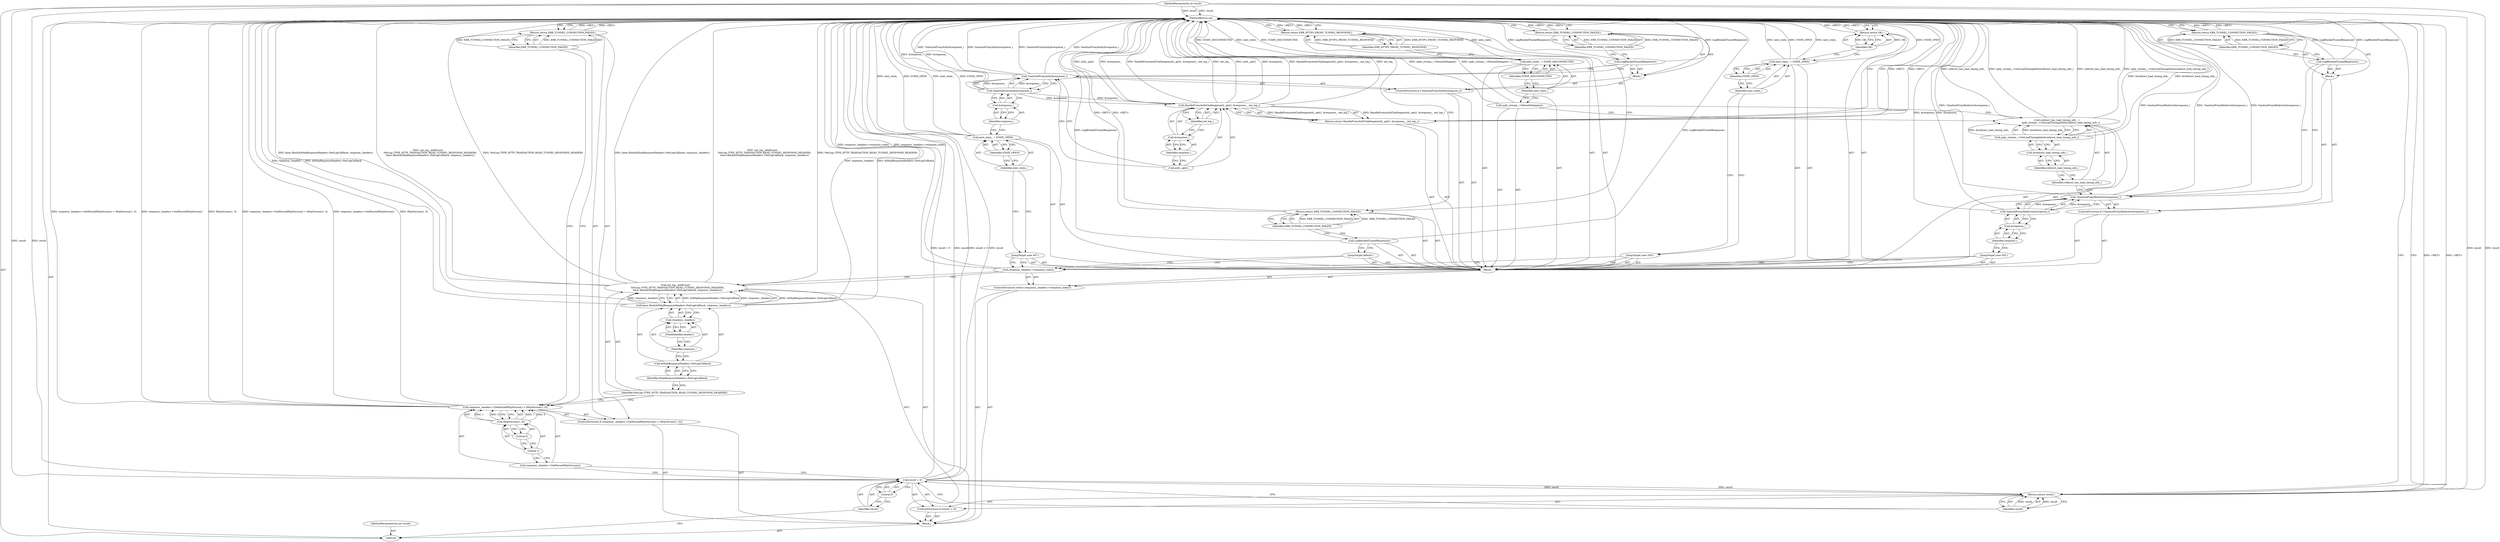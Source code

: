 digraph "0_Chrome_7933c117fd16b192e70609c331641e9112af5e42_1" {
"1000182" [label="(MethodReturn,int)"];
"1000105" [label="(MethodParameterIn,int result)"];
"1000258" [label="(MethodParameterOut,int result)"];
"1000106" [label="(Block,)"];
"1000122" [label="(Identifier,NetLog::TYPE_HTTP_TRANSACTION_READ_TUNNEL_RESPONSE_HEADERS)"];
"1000124" [label="(Call,&HttpResponseHeaders::NetLogCallback)"];
"1000125" [label="(Identifier,HttpResponseHeaders::NetLogCallback)"];
"1000126" [label="(Call,response_.headers)"];
"1000127" [label="(Identifier,response_)"];
"1000123" [label="(Call,base::Bind(&HttpResponseHeaders::NetLogCallback, response_.headers))"];
"1000128" [label="(FieldIdentifier,headers)"];
"1000130" [label="(Call,response_.headers->response_code())"];
"1000129" [label="(ControlStructure,switch (response_.headers->response_code()))"];
"1000131" [label="(Block,)"];
"1000132" [label="(JumpTarget,case 200:)"];
"1000135" [label="(Identifier,STATE_OPEN)"];
"1000133" [label="(Call,next_state_ = STATE_OPEN)"];
"1000134" [label="(Identifier,next_state_)"];
"1000137" [label="(Identifier,OK)"];
"1000136" [label="(Return,return OK;)"];
"1000138" [label="(JumpTarget,case 302:)"];
"1000140" [label="(Call,!SanitizeProxyRedirect(&response_))"];
"1000141" [label="(Call,SanitizeProxyRedirect(&response_))"];
"1000142" [label="(Call,&response_)"];
"1000143" [label="(Identifier,response_)"];
"1000144" [label="(Block,)"];
"1000139" [label="(ControlStructure,if (!SanitizeProxyRedirect(&response_)))"];
"1000145" [label="(Call,LogBlockedTunnelResponse())"];
"1000147" [label="(Identifier,ERR_TUNNEL_CONNECTION_FAILED)"];
"1000146" [label="(Return,return ERR_TUNNEL_CONNECTION_FAILED;)"];
"1000148" [label="(Call,redirect_has_load_timing_info_ =\n          spdy_stream_->GetLoadTimingInfo(&redirect_load_timing_info_))"];
"1000149" [label="(Identifier,redirect_has_load_timing_info_)"];
"1000150" [label="(Call,spdy_stream_->GetLoadTimingInfo(&redirect_load_timing_info_))"];
"1000151" [label="(Call,&redirect_load_timing_info_)"];
"1000152" [label="(Identifier,redirect_load_timing_info_)"];
"1000153" [label="(Call,spdy_stream_->DetachDelegate())"];
"1000156" [label="(Identifier,STATE_DISCONNECTED)"];
"1000154" [label="(Call,next_state_ = STATE_DISCONNECTED)"];
"1000155" [label="(Identifier,next_state_)"];
"1000158" [label="(Identifier,ERR_HTTPS_PROXY_TUNNEL_RESPONSE)"];
"1000157" [label="(Return,return ERR_HTTPS_PROXY_TUNNEL_RESPONSE;)"];
"1000110" [label="(Literal,0)"];
"1000107" [label="(ControlStructure,if (result < 0))"];
"1000108" [label="(Call,result < 0)"];
"1000109" [label="(Identifier,result)"];
"1000159" [label="(JumpTarget,case 407:)"];
"1000162" [label="(Identifier,STATE_OPEN)"];
"1000160" [label="(Call,next_state_ = STATE_OPEN)"];
"1000161" [label="(Identifier,next_state_)"];
"1000164" [label="(Call,!SanitizeProxyAuth(&response_))"];
"1000165" [label="(Call,SanitizeProxyAuth(&response_))"];
"1000166" [label="(Call,&response_)"];
"1000167" [label="(Identifier,response_)"];
"1000168" [label="(Block,)"];
"1000163" [label="(ControlStructure,if (!SanitizeProxyAuth(&response_)))"];
"1000169" [label="(Call,LogBlockedTunnelResponse())"];
"1000171" [label="(Identifier,ERR_TUNNEL_CONNECTION_FAILED)"];
"1000170" [label="(Return,return ERR_TUNNEL_CONNECTION_FAILED;)"];
"1000173" [label="(Call,HandleProxyAuthChallenge(auth_.get(), &response_, net_log_))"];
"1000174" [label="(Call,auth_.get())"];
"1000175" [label="(Call,&response_)"];
"1000176" [label="(Identifier,response_)"];
"1000177" [label="(Identifier,net_log_)"];
"1000172" [label="(Return,return HandleProxyAuthChallenge(auth_.get(), &response_, net_log_);)"];
"1000178" [label="(JumpTarget,default:)"];
"1000112" [label="(Identifier,result)"];
"1000111" [label="(Return,return result;)"];
"1000179" [label="(Call,LogBlockedTunnelResponse())"];
"1000181" [label="(Identifier,ERR_TUNNEL_CONNECTION_FAILED)"];
"1000180" [label="(Return,return ERR_TUNNEL_CONNECTION_FAILED;)"];
"1000113" [label="(ControlStructure,if (response_.headers->GetParsedHttpVersion() < HttpVersion(1, 0)))"];
"1000116" [label="(Call,HttpVersion(1, 0))"];
"1000114" [label="(Call,response_.headers->GetParsedHttpVersion() < HttpVersion(1, 0))"];
"1000115" [label="(Call,response_.headers->GetParsedHttpVersion())"];
"1000117" [label="(Literal,1)"];
"1000118" [label="(Literal,0)"];
"1000120" [label="(Identifier,ERR_TUNNEL_CONNECTION_FAILED)"];
"1000119" [label="(Return,return ERR_TUNNEL_CONNECTION_FAILED;)"];
"1000121" [label="(Call,net_log_.AddEvent(\n      NetLog::TYPE_HTTP_TRANSACTION_READ_TUNNEL_RESPONSE_HEADERS,\n      base::Bind(&HttpResponseHeaders::NetLogCallback, response_.headers)))"];
"1000182" -> "1000104"  [label="AST: "];
"1000182" -> "1000111"  [label="CFG: "];
"1000182" -> "1000119"  [label="CFG: "];
"1000182" -> "1000136"  [label="CFG: "];
"1000182" -> "1000146"  [label="CFG: "];
"1000182" -> "1000157"  [label="CFG: "];
"1000182" -> "1000170"  [label="CFG: "];
"1000182" -> "1000172"  [label="CFG: "];
"1000182" -> "1000180"  [label="CFG: "];
"1000136" -> "1000182"  [label="DDG: <RET>"];
"1000170" -> "1000182"  [label="DDG: <RET>"];
"1000111" -> "1000182"  [label="DDG: <RET>"];
"1000119" -> "1000182"  [label="DDG: <RET>"];
"1000146" -> "1000182"  [label="DDG: <RET>"];
"1000172" -> "1000182"  [label="DDG: <RET>"];
"1000141" -> "1000182"  [label="DDG: &response_"];
"1000108" -> "1000182"  [label="DDG: result < 0"];
"1000108" -> "1000182"  [label="DDG: result"];
"1000150" -> "1000182"  [label="DDG: &redirect_load_timing_info_"];
"1000169" -> "1000182"  [label="DDG: LogBlockedTunnelResponse()"];
"1000179" -> "1000182"  [label="DDG: LogBlockedTunnelResponse()"];
"1000105" -> "1000182"  [label="DDG: result"];
"1000153" -> "1000182"  [label="DDG: spdy_stream_->DetachDelegate()"];
"1000154" -> "1000182"  [label="DDG: STATE_DISCONNECTED"];
"1000154" -> "1000182"  [label="DDG: next_state_"];
"1000160" -> "1000182"  [label="DDG: STATE_OPEN"];
"1000160" -> "1000182"  [label="DDG: next_state_"];
"1000130" -> "1000182"  [label="DDG: response_.headers->response_code()"];
"1000164" -> "1000182"  [label="DDG: !SanitizeProxyAuth(&response_)"];
"1000164" -> "1000182"  [label="DDG: SanitizeProxyAuth(&response_)"];
"1000123" -> "1000182"  [label="DDG: response_.headers"];
"1000123" -> "1000182"  [label="DDG: &HttpResponseHeaders::NetLogCallback"];
"1000114" -> "1000182"  [label="DDG: response_.headers->GetParsedHttpVersion() < HttpVersion(1, 0)"];
"1000114" -> "1000182"  [label="DDG: response_.headers->GetParsedHttpVersion()"];
"1000114" -> "1000182"  [label="DDG: HttpVersion(1, 0)"];
"1000121" -> "1000182"  [label="DDG: base::Bind(&HttpResponseHeaders::NetLogCallback, response_.headers)"];
"1000121" -> "1000182"  [label="DDG: net_log_.AddEvent(\n      NetLog::TYPE_HTTP_TRANSACTION_READ_TUNNEL_RESPONSE_HEADERS,\n      base::Bind(&HttpResponseHeaders::NetLogCallback, response_.headers))"];
"1000121" -> "1000182"  [label="DDG: NetLog::TYPE_HTTP_TRANSACTION_READ_TUNNEL_RESPONSE_HEADERS"];
"1000140" -> "1000182"  [label="DDG: SanitizeProxyRedirect(&response_)"];
"1000140" -> "1000182"  [label="DDG: !SanitizeProxyRedirect(&response_)"];
"1000165" -> "1000182"  [label="DDG: &response_"];
"1000133" -> "1000182"  [label="DDG: next_state_"];
"1000133" -> "1000182"  [label="DDG: STATE_OPEN"];
"1000148" -> "1000182"  [label="DDG: redirect_has_load_timing_info_"];
"1000148" -> "1000182"  [label="DDG: spdy_stream_->GetLoadTimingInfo(&redirect_load_timing_info_)"];
"1000173" -> "1000182"  [label="DDG: HandleProxyAuthChallenge(auth_.get(), &response_, net_log_)"];
"1000173" -> "1000182"  [label="DDG: net_log_"];
"1000173" -> "1000182"  [label="DDG: auth_.get()"];
"1000173" -> "1000182"  [label="DDG: &response_"];
"1000145" -> "1000182"  [label="DDG: LogBlockedTunnelResponse()"];
"1000157" -> "1000182"  [label="DDG: <RET>"];
"1000180" -> "1000182"  [label="DDG: <RET>"];
"1000105" -> "1000104"  [label="AST: "];
"1000105" -> "1000182"  [label="DDG: result"];
"1000105" -> "1000108"  [label="DDG: result"];
"1000105" -> "1000111"  [label="DDG: result"];
"1000258" -> "1000104"  [label="AST: "];
"1000106" -> "1000104"  [label="AST: "];
"1000107" -> "1000106"  [label="AST: "];
"1000113" -> "1000106"  [label="AST: "];
"1000121" -> "1000106"  [label="AST: "];
"1000129" -> "1000106"  [label="AST: "];
"1000122" -> "1000121"  [label="AST: "];
"1000122" -> "1000114"  [label="CFG: "];
"1000125" -> "1000122"  [label="CFG: "];
"1000124" -> "1000123"  [label="AST: "];
"1000124" -> "1000125"  [label="CFG: "];
"1000125" -> "1000124"  [label="AST: "];
"1000127" -> "1000124"  [label="CFG: "];
"1000125" -> "1000124"  [label="AST: "];
"1000125" -> "1000122"  [label="CFG: "];
"1000124" -> "1000125"  [label="CFG: "];
"1000126" -> "1000123"  [label="AST: "];
"1000126" -> "1000128"  [label="CFG: "];
"1000127" -> "1000126"  [label="AST: "];
"1000128" -> "1000126"  [label="AST: "];
"1000123" -> "1000126"  [label="CFG: "];
"1000127" -> "1000126"  [label="AST: "];
"1000127" -> "1000124"  [label="CFG: "];
"1000128" -> "1000127"  [label="CFG: "];
"1000123" -> "1000121"  [label="AST: "];
"1000123" -> "1000126"  [label="CFG: "];
"1000124" -> "1000123"  [label="AST: "];
"1000126" -> "1000123"  [label="AST: "];
"1000121" -> "1000123"  [label="CFG: "];
"1000123" -> "1000182"  [label="DDG: response_.headers"];
"1000123" -> "1000182"  [label="DDG: &HttpResponseHeaders::NetLogCallback"];
"1000123" -> "1000121"  [label="DDG: &HttpResponseHeaders::NetLogCallback"];
"1000123" -> "1000121"  [label="DDG: response_.headers"];
"1000128" -> "1000126"  [label="AST: "];
"1000128" -> "1000127"  [label="CFG: "];
"1000126" -> "1000128"  [label="CFG: "];
"1000130" -> "1000129"  [label="AST: "];
"1000130" -> "1000121"  [label="CFG: "];
"1000132" -> "1000130"  [label="CFG: "];
"1000138" -> "1000130"  [label="CFG: "];
"1000159" -> "1000130"  [label="CFG: "];
"1000178" -> "1000130"  [label="CFG: "];
"1000130" -> "1000182"  [label="DDG: response_.headers->response_code()"];
"1000129" -> "1000106"  [label="AST: "];
"1000130" -> "1000129"  [label="AST: "];
"1000131" -> "1000129"  [label="AST: "];
"1000131" -> "1000129"  [label="AST: "];
"1000132" -> "1000131"  [label="AST: "];
"1000133" -> "1000131"  [label="AST: "];
"1000136" -> "1000131"  [label="AST: "];
"1000138" -> "1000131"  [label="AST: "];
"1000139" -> "1000131"  [label="AST: "];
"1000148" -> "1000131"  [label="AST: "];
"1000153" -> "1000131"  [label="AST: "];
"1000154" -> "1000131"  [label="AST: "];
"1000157" -> "1000131"  [label="AST: "];
"1000159" -> "1000131"  [label="AST: "];
"1000160" -> "1000131"  [label="AST: "];
"1000163" -> "1000131"  [label="AST: "];
"1000172" -> "1000131"  [label="AST: "];
"1000178" -> "1000131"  [label="AST: "];
"1000179" -> "1000131"  [label="AST: "];
"1000180" -> "1000131"  [label="AST: "];
"1000132" -> "1000131"  [label="AST: "];
"1000132" -> "1000130"  [label="CFG: "];
"1000134" -> "1000132"  [label="CFG: "];
"1000135" -> "1000133"  [label="AST: "];
"1000135" -> "1000134"  [label="CFG: "];
"1000133" -> "1000135"  [label="CFG: "];
"1000133" -> "1000131"  [label="AST: "];
"1000133" -> "1000135"  [label="CFG: "];
"1000134" -> "1000133"  [label="AST: "];
"1000135" -> "1000133"  [label="AST: "];
"1000137" -> "1000133"  [label="CFG: "];
"1000133" -> "1000182"  [label="DDG: next_state_"];
"1000133" -> "1000182"  [label="DDG: STATE_OPEN"];
"1000134" -> "1000133"  [label="AST: "];
"1000134" -> "1000132"  [label="CFG: "];
"1000135" -> "1000134"  [label="CFG: "];
"1000137" -> "1000136"  [label="AST: "];
"1000137" -> "1000133"  [label="CFG: "];
"1000136" -> "1000137"  [label="CFG: "];
"1000137" -> "1000136"  [label="DDG: OK"];
"1000136" -> "1000131"  [label="AST: "];
"1000136" -> "1000137"  [label="CFG: "];
"1000137" -> "1000136"  [label="AST: "];
"1000182" -> "1000136"  [label="CFG: "];
"1000136" -> "1000182"  [label="DDG: <RET>"];
"1000137" -> "1000136"  [label="DDG: OK"];
"1000138" -> "1000131"  [label="AST: "];
"1000138" -> "1000130"  [label="CFG: "];
"1000143" -> "1000138"  [label="CFG: "];
"1000140" -> "1000139"  [label="AST: "];
"1000140" -> "1000141"  [label="CFG: "];
"1000141" -> "1000140"  [label="AST: "];
"1000145" -> "1000140"  [label="CFG: "];
"1000149" -> "1000140"  [label="CFG: "];
"1000140" -> "1000182"  [label="DDG: SanitizeProxyRedirect(&response_)"];
"1000140" -> "1000182"  [label="DDG: !SanitizeProxyRedirect(&response_)"];
"1000141" -> "1000140"  [label="DDG: &response_"];
"1000141" -> "1000140"  [label="AST: "];
"1000141" -> "1000142"  [label="CFG: "];
"1000142" -> "1000141"  [label="AST: "];
"1000140" -> "1000141"  [label="CFG: "];
"1000141" -> "1000182"  [label="DDG: &response_"];
"1000141" -> "1000140"  [label="DDG: &response_"];
"1000142" -> "1000141"  [label="AST: "];
"1000142" -> "1000143"  [label="CFG: "];
"1000143" -> "1000142"  [label="AST: "];
"1000141" -> "1000142"  [label="CFG: "];
"1000143" -> "1000142"  [label="AST: "];
"1000143" -> "1000138"  [label="CFG: "];
"1000142" -> "1000143"  [label="CFG: "];
"1000144" -> "1000139"  [label="AST: "];
"1000145" -> "1000144"  [label="AST: "];
"1000146" -> "1000144"  [label="AST: "];
"1000139" -> "1000131"  [label="AST: "];
"1000140" -> "1000139"  [label="AST: "];
"1000144" -> "1000139"  [label="AST: "];
"1000145" -> "1000144"  [label="AST: "];
"1000145" -> "1000140"  [label="CFG: "];
"1000147" -> "1000145"  [label="CFG: "];
"1000145" -> "1000182"  [label="DDG: LogBlockedTunnelResponse()"];
"1000147" -> "1000146"  [label="AST: "];
"1000147" -> "1000145"  [label="CFG: "];
"1000146" -> "1000147"  [label="CFG: "];
"1000147" -> "1000146"  [label="DDG: ERR_TUNNEL_CONNECTION_FAILED"];
"1000146" -> "1000144"  [label="AST: "];
"1000146" -> "1000147"  [label="CFG: "];
"1000147" -> "1000146"  [label="AST: "];
"1000182" -> "1000146"  [label="CFG: "];
"1000146" -> "1000182"  [label="DDG: <RET>"];
"1000147" -> "1000146"  [label="DDG: ERR_TUNNEL_CONNECTION_FAILED"];
"1000148" -> "1000131"  [label="AST: "];
"1000148" -> "1000150"  [label="CFG: "];
"1000149" -> "1000148"  [label="AST: "];
"1000150" -> "1000148"  [label="AST: "];
"1000153" -> "1000148"  [label="CFG: "];
"1000148" -> "1000182"  [label="DDG: redirect_has_load_timing_info_"];
"1000148" -> "1000182"  [label="DDG: spdy_stream_->GetLoadTimingInfo(&redirect_load_timing_info_)"];
"1000150" -> "1000148"  [label="DDG: &redirect_load_timing_info_"];
"1000149" -> "1000148"  [label="AST: "];
"1000149" -> "1000140"  [label="CFG: "];
"1000152" -> "1000149"  [label="CFG: "];
"1000150" -> "1000148"  [label="AST: "];
"1000150" -> "1000151"  [label="CFG: "];
"1000151" -> "1000150"  [label="AST: "];
"1000148" -> "1000150"  [label="CFG: "];
"1000150" -> "1000182"  [label="DDG: &redirect_load_timing_info_"];
"1000150" -> "1000148"  [label="DDG: &redirect_load_timing_info_"];
"1000151" -> "1000150"  [label="AST: "];
"1000151" -> "1000152"  [label="CFG: "];
"1000152" -> "1000151"  [label="AST: "];
"1000150" -> "1000151"  [label="CFG: "];
"1000152" -> "1000151"  [label="AST: "];
"1000152" -> "1000149"  [label="CFG: "];
"1000151" -> "1000152"  [label="CFG: "];
"1000153" -> "1000131"  [label="AST: "];
"1000153" -> "1000148"  [label="CFG: "];
"1000155" -> "1000153"  [label="CFG: "];
"1000153" -> "1000182"  [label="DDG: spdy_stream_->DetachDelegate()"];
"1000156" -> "1000154"  [label="AST: "];
"1000156" -> "1000155"  [label="CFG: "];
"1000154" -> "1000156"  [label="CFG: "];
"1000154" -> "1000131"  [label="AST: "];
"1000154" -> "1000156"  [label="CFG: "];
"1000155" -> "1000154"  [label="AST: "];
"1000156" -> "1000154"  [label="AST: "];
"1000158" -> "1000154"  [label="CFG: "];
"1000154" -> "1000182"  [label="DDG: STATE_DISCONNECTED"];
"1000154" -> "1000182"  [label="DDG: next_state_"];
"1000155" -> "1000154"  [label="AST: "];
"1000155" -> "1000153"  [label="CFG: "];
"1000156" -> "1000155"  [label="CFG: "];
"1000158" -> "1000157"  [label="AST: "];
"1000158" -> "1000154"  [label="CFG: "];
"1000157" -> "1000158"  [label="CFG: "];
"1000158" -> "1000157"  [label="DDG: ERR_HTTPS_PROXY_TUNNEL_RESPONSE"];
"1000157" -> "1000131"  [label="AST: "];
"1000157" -> "1000158"  [label="CFG: "];
"1000158" -> "1000157"  [label="AST: "];
"1000182" -> "1000157"  [label="CFG: "];
"1000157" -> "1000182"  [label="DDG: <RET>"];
"1000158" -> "1000157"  [label="DDG: ERR_HTTPS_PROXY_TUNNEL_RESPONSE"];
"1000110" -> "1000108"  [label="AST: "];
"1000110" -> "1000109"  [label="CFG: "];
"1000108" -> "1000110"  [label="CFG: "];
"1000107" -> "1000106"  [label="AST: "];
"1000108" -> "1000107"  [label="AST: "];
"1000111" -> "1000107"  [label="AST: "];
"1000108" -> "1000107"  [label="AST: "];
"1000108" -> "1000110"  [label="CFG: "];
"1000109" -> "1000108"  [label="AST: "];
"1000110" -> "1000108"  [label="AST: "];
"1000112" -> "1000108"  [label="CFG: "];
"1000115" -> "1000108"  [label="CFG: "];
"1000108" -> "1000182"  [label="DDG: result < 0"];
"1000108" -> "1000182"  [label="DDG: result"];
"1000105" -> "1000108"  [label="DDG: result"];
"1000108" -> "1000111"  [label="DDG: result"];
"1000109" -> "1000108"  [label="AST: "];
"1000109" -> "1000104"  [label="CFG: "];
"1000110" -> "1000109"  [label="CFG: "];
"1000159" -> "1000131"  [label="AST: "];
"1000159" -> "1000130"  [label="CFG: "];
"1000161" -> "1000159"  [label="CFG: "];
"1000162" -> "1000160"  [label="AST: "];
"1000162" -> "1000161"  [label="CFG: "];
"1000160" -> "1000162"  [label="CFG: "];
"1000160" -> "1000131"  [label="AST: "];
"1000160" -> "1000162"  [label="CFG: "];
"1000161" -> "1000160"  [label="AST: "];
"1000162" -> "1000160"  [label="AST: "];
"1000167" -> "1000160"  [label="CFG: "];
"1000160" -> "1000182"  [label="DDG: STATE_OPEN"];
"1000160" -> "1000182"  [label="DDG: next_state_"];
"1000161" -> "1000160"  [label="AST: "];
"1000161" -> "1000159"  [label="CFG: "];
"1000162" -> "1000161"  [label="CFG: "];
"1000164" -> "1000163"  [label="AST: "];
"1000164" -> "1000165"  [label="CFG: "];
"1000165" -> "1000164"  [label="AST: "];
"1000169" -> "1000164"  [label="CFG: "];
"1000174" -> "1000164"  [label="CFG: "];
"1000164" -> "1000182"  [label="DDG: !SanitizeProxyAuth(&response_)"];
"1000164" -> "1000182"  [label="DDG: SanitizeProxyAuth(&response_)"];
"1000165" -> "1000164"  [label="DDG: &response_"];
"1000165" -> "1000164"  [label="AST: "];
"1000165" -> "1000166"  [label="CFG: "];
"1000166" -> "1000165"  [label="AST: "];
"1000164" -> "1000165"  [label="CFG: "];
"1000165" -> "1000182"  [label="DDG: &response_"];
"1000165" -> "1000164"  [label="DDG: &response_"];
"1000165" -> "1000173"  [label="DDG: &response_"];
"1000166" -> "1000165"  [label="AST: "];
"1000166" -> "1000167"  [label="CFG: "];
"1000167" -> "1000166"  [label="AST: "];
"1000165" -> "1000166"  [label="CFG: "];
"1000167" -> "1000166"  [label="AST: "];
"1000167" -> "1000160"  [label="CFG: "];
"1000166" -> "1000167"  [label="CFG: "];
"1000168" -> "1000163"  [label="AST: "];
"1000169" -> "1000168"  [label="AST: "];
"1000170" -> "1000168"  [label="AST: "];
"1000163" -> "1000131"  [label="AST: "];
"1000164" -> "1000163"  [label="AST: "];
"1000168" -> "1000163"  [label="AST: "];
"1000169" -> "1000168"  [label="AST: "];
"1000169" -> "1000164"  [label="CFG: "];
"1000171" -> "1000169"  [label="CFG: "];
"1000169" -> "1000182"  [label="DDG: LogBlockedTunnelResponse()"];
"1000171" -> "1000170"  [label="AST: "];
"1000171" -> "1000169"  [label="CFG: "];
"1000170" -> "1000171"  [label="CFG: "];
"1000171" -> "1000170"  [label="DDG: ERR_TUNNEL_CONNECTION_FAILED"];
"1000170" -> "1000168"  [label="AST: "];
"1000170" -> "1000171"  [label="CFG: "];
"1000171" -> "1000170"  [label="AST: "];
"1000182" -> "1000170"  [label="CFG: "];
"1000170" -> "1000182"  [label="DDG: <RET>"];
"1000171" -> "1000170"  [label="DDG: ERR_TUNNEL_CONNECTION_FAILED"];
"1000173" -> "1000172"  [label="AST: "];
"1000173" -> "1000177"  [label="CFG: "];
"1000174" -> "1000173"  [label="AST: "];
"1000175" -> "1000173"  [label="AST: "];
"1000177" -> "1000173"  [label="AST: "];
"1000172" -> "1000173"  [label="CFG: "];
"1000173" -> "1000182"  [label="DDG: HandleProxyAuthChallenge(auth_.get(), &response_, net_log_)"];
"1000173" -> "1000182"  [label="DDG: net_log_"];
"1000173" -> "1000182"  [label="DDG: auth_.get()"];
"1000173" -> "1000182"  [label="DDG: &response_"];
"1000173" -> "1000172"  [label="DDG: HandleProxyAuthChallenge(auth_.get(), &response_, net_log_)"];
"1000165" -> "1000173"  [label="DDG: &response_"];
"1000174" -> "1000173"  [label="AST: "];
"1000174" -> "1000164"  [label="CFG: "];
"1000176" -> "1000174"  [label="CFG: "];
"1000175" -> "1000173"  [label="AST: "];
"1000175" -> "1000176"  [label="CFG: "];
"1000176" -> "1000175"  [label="AST: "];
"1000177" -> "1000175"  [label="CFG: "];
"1000176" -> "1000175"  [label="AST: "];
"1000176" -> "1000174"  [label="CFG: "];
"1000175" -> "1000176"  [label="CFG: "];
"1000177" -> "1000173"  [label="AST: "];
"1000177" -> "1000175"  [label="CFG: "];
"1000173" -> "1000177"  [label="CFG: "];
"1000172" -> "1000131"  [label="AST: "];
"1000172" -> "1000173"  [label="CFG: "];
"1000173" -> "1000172"  [label="AST: "];
"1000182" -> "1000172"  [label="CFG: "];
"1000172" -> "1000182"  [label="DDG: <RET>"];
"1000173" -> "1000172"  [label="DDG: HandleProxyAuthChallenge(auth_.get(), &response_, net_log_)"];
"1000178" -> "1000131"  [label="AST: "];
"1000178" -> "1000130"  [label="CFG: "];
"1000179" -> "1000178"  [label="CFG: "];
"1000112" -> "1000111"  [label="AST: "];
"1000112" -> "1000108"  [label="CFG: "];
"1000111" -> "1000112"  [label="CFG: "];
"1000112" -> "1000111"  [label="DDG: result"];
"1000111" -> "1000107"  [label="AST: "];
"1000111" -> "1000112"  [label="CFG: "];
"1000112" -> "1000111"  [label="AST: "];
"1000182" -> "1000111"  [label="CFG: "];
"1000111" -> "1000182"  [label="DDG: <RET>"];
"1000112" -> "1000111"  [label="DDG: result"];
"1000108" -> "1000111"  [label="DDG: result"];
"1000105" -> "1000111"  [label="DDG: result"];
"1000179" -> "1000131"  [label="AST: "];
"1000179" -> "1000178"  [label="CFG: "];
"1000181" -> "1000179"  [label="CFG: "];
"1000179" -> "1000182"  [label="DDG: LogBlockedTunnelResponse()"];
"1000181" -> "1000180"  [label="AST: "];
"1000181" -> "1000179"  [label="CFG: "];
"1000180" -> "1000181"  [label="CFG: "];
"1000181" -> "1000180"  [label="DDG: ERR_TUNNEL_CONNECTION_FAILED"];
"1000180" -> "1000131"  [label="AST: "];
"1000180" -> "1000181"  [label="CFG: "];
"1000181" -> "1000180"  [label="AST: "];
"1000182" -> "1000180"  [label="CFG: "];
"1000180" -> "1000182"  [label="DDG: <RET>"];
"1000181" -> "1000180"  [label="DDG: ERR_TUNNEL_CONNECTION_FAILED"];
"1000113" -> "1000106"  [label="AST: "];
"1000114" -> "1000113"  [label="AST: "];
"1000119" -> "1000113"  [label="AST: "];
"1000116" -> "1000114"  [label="AST: "];
"1000116" -> "1000118"  [label="CFG: "];
"1000117" -> "1000116"  [label="AST: "];
"1000118" -> "1000116"  [label="AST: "];
"1000114" -> "1000116"  [label="CFG: "];
"1000116" -> "1000114"  [label="DDG: 1"];
"1000116" -> "1000114"  [label="DDG: 0"];
"1000114" -> "1000113"  [label="AST: "];
"1000114" -> "1000116"  [label="CFG: "];
"1000115" -> "1000114"  [label="AST: "];
"1000116" -> "1000114"  [label="AST: "];
"1000120" -> "1000114"  [label="CFG: "];
"1000122" -> "1000114"  [label="CFG: "];
"1000114" -> "1000182"  [label="DDG: response_.headers->GetParsedHttpVersion() < HttpVersion(1, 0)"];
"1000114" -> "1000182"  [label="DDG: response_.headers->GetParsedHttpVersion()"];
"1000114" -> "1000182"  [label="DDG: HttpVersion(1, 0)"];
"1000116" -> "1000114"  [label="DDG: 1"];
"1000116" -> "1000114"  [label="DDG: 0"];
"1000115" -> "1000114"  [label="AST: "];
"1000115" -> "1000108"  [label="CFG: "];
"1000117" -> "1000115"  [label="CFG: "];
"1000117" -> "1000116"  [label="AST: "];
"1000117" -> "1000115"  [label="CFG: "];
"1000118" -> "1000117"  [label="CFG: "];
"1000118" -> "1000116"  [label="AST: "];
"1000118" -> "1000117"  [label="CFG: "];
"1000116" -> "1000118"  [label="CFG: "];
"1000120" -> "1000119"  [label="AST: "];
"1000120" -> "1000114"  [label="CFG: "];
"1000119" -> "1000120"  [label="CFG: "];
"1000120" -> "1000119"  [label="DDG: ERR_TUNNEL_CONNECTION_FAILED"];
"1000119" -> "1000113"  [label="AST: "];
"1000119" -> "1000120"  [label="CFG: "];
"1000120" -> "1000119"  [label="AST: "];
"1000182" -> "1000119"  [label="CFG: "];
"1000119" -> "1000182"  [label="DDG: <RET>"];
"1000120" -> "1000119"  [label="DDG: ERR_TUNNEL_CONNECTION_FAILED"];
"1000121" -> "1000106"  [label="AST: "];
"1000121" -> "1000123"  [label="CFG: "];
"1000122" -> "1000121"  [label="AST: "];
"1000123" -> "1000121"  [label="AST: "];
"1000130" -> "1000121"  [label="CFG: "];
"1000121" -> "1000182"  [label="DDG: base::Bind(&HttpResponseHeaders::NetLogCallback, response_.headers)"];
"1000121" -> "1000182"  [label="DDG: net_log_.AddEvent(\n      NetLog::TYPE_HTTP_TRANSACTION_READ_TUNNEL_RESPONSE_HEADERS,\n      base::Bind(&HttpResponseHeaders::NetLogCallback, response_.headers))"];
"1000121" -> "1000182"  [label="DDG: NetLog::TYPE_HTTP_TRANSACTION_READ_TUNNEL_RESPONSE_HEADERS"];
"1000123" -> "1000121"  [label="DDG: &HttpResponseHeaders::NetLogCallback"];
"1000123" -> "1000121"  [label="DDG: response_.headers"];
}

